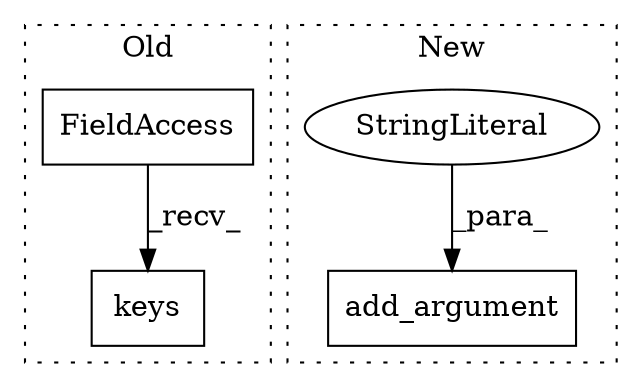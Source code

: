 digraph G {
subgraph cluster0 {
1 [label="keys" a="32" s="2077" l="6" shape="box"];
4 [label="FieldAccess" a="22" s="2050" l="26" shape="box"];
label = "Old";
style="dotted";
}
subgraph cluster1 {
2 [label="add_argument" a="32" s="1746,1995" l="13,1" shape="box"];
3 [label="StringLiteral" a="45" s="1794" l="10" shape="ellipse"];
label = "New";
style="dotted";
}
3 -> 2 [label="_para_"];
4 -> 1 [label="_recv_"];
}